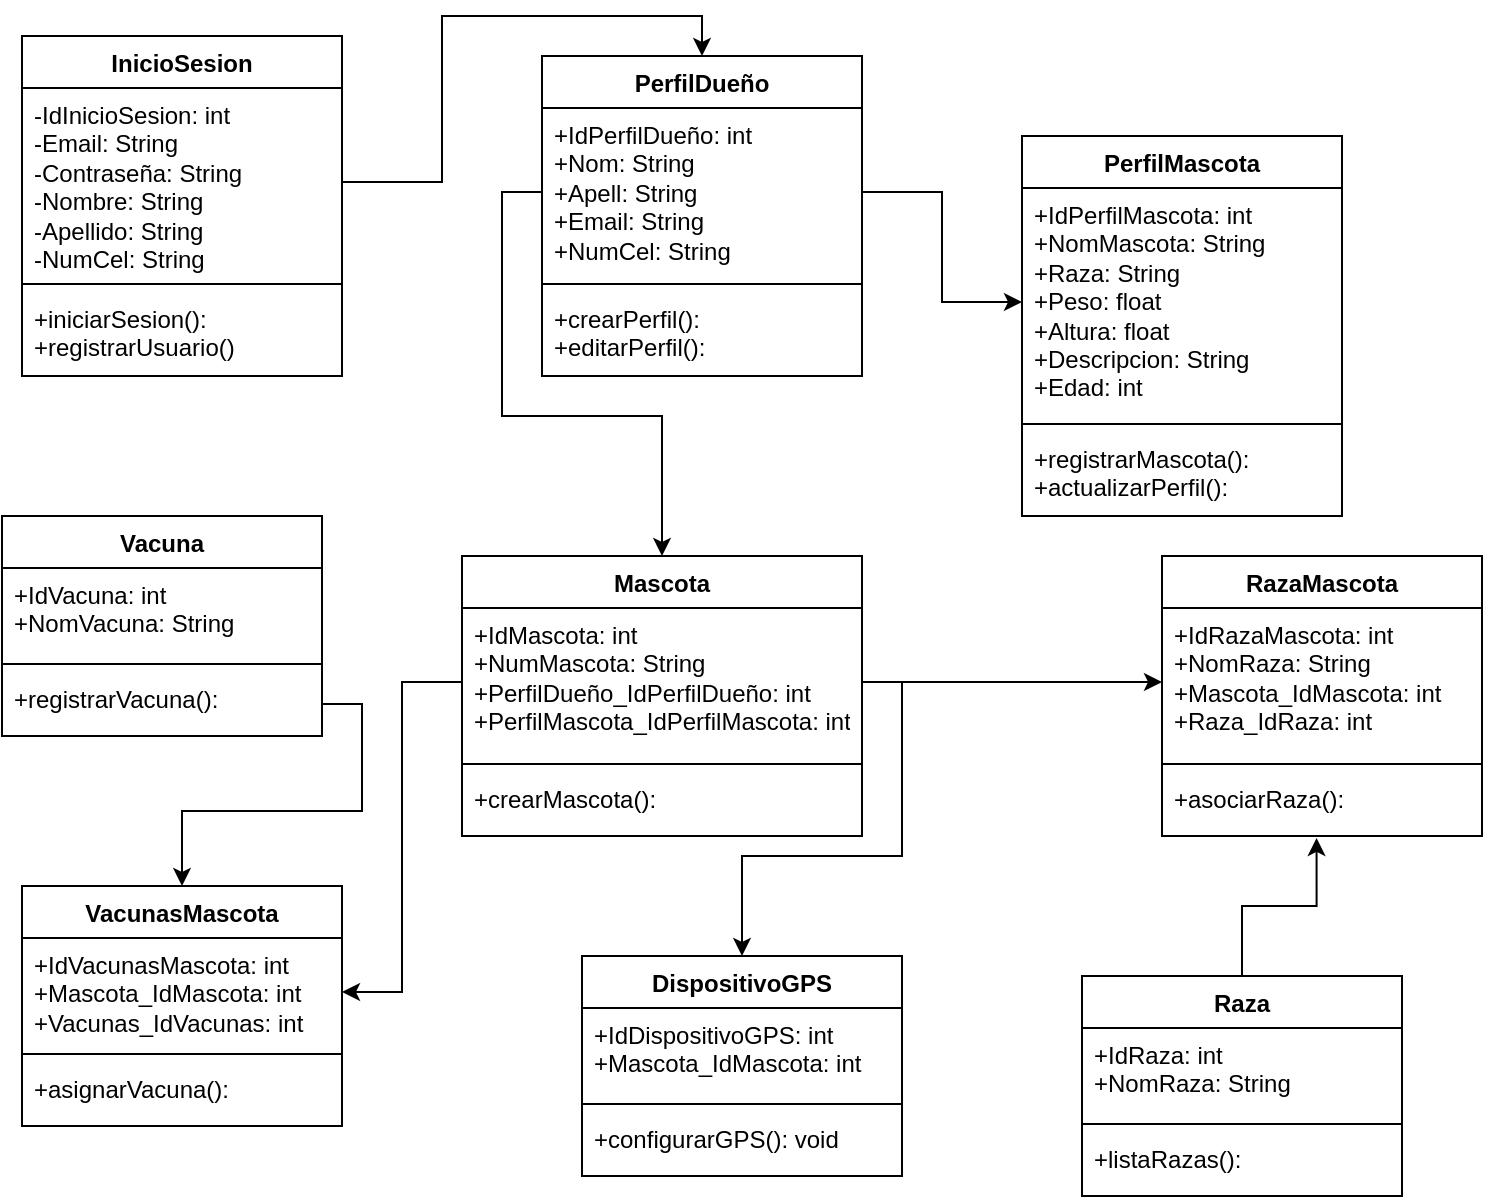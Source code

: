 <mxfile version="25.0.3">
  <diagram id="R2lEEEUBdFMjLlhIrx00" name="Page-1">
    <mxGraphModel dx="1191" dy="1547" grid="1" gridSize="10" guides="1" tooltips="1" connect="1" arrows="1" fold="1" page="1" pageScale="1" pageWidth="850" pageHeight="1100" math="0" shadow="0" extFonts="Permanent Marker^https://fonts.googleapis.com/css?family=Permanent+Marker">
      <root>
        <mxCell id="0" />
        <mxCell id="1" parent="0" />
        <mxCell id="fCaKnJJTgRYr6bCDVYci-5" value="InicioSesion" style="swimlane;fontStyle=1;align=center;verticalAlign=top;childLayout=stackLayout;horizontal=1;startSize=26;horizontalStack=0;resizeParent=1;resizeParentMax=0;resizeLast=0;collapsible=1;marginBottom=0;whiteSpace=wrap;html=1;" vertex="1" parent="1">
          <mxGeometry x="100" y="-190" width="160" height="170" as="geometry">
            <mxRectangle x="150" y="20" width="110" height="30" as="alternateBounds" />
          </mxGeometry>
        </mxCell>
        <mxCell id="fCaKnJJTgRYr6bCDVYci-6" value="&lt;span style=&quot;background-color: initial;&quot;&gt;-IdInicioSesion: int&lt;/span&gt;&lt;br style=&quot;background-color: initial;&quot;&gt;&lt;span style=&quot;background-color: initial;&quot;&gt;-Email: String&lt;/span&gt;&lt;br style=&quot;background-color: initial;&quot;&gt;&lt;span style=&quot;background-color: initial;&quot;&gt;-Contraseña: String&lt;/span&gt;&lt;br style=&quot;background-color: initial;&quot;&gt;&lt;span style=&quot;background-color: initial;&quot;&gt;-Nombre: String&lt;/span&gt;&lt;br style=&quot;background-color: initial;&quot;&gt;&lt;span style=&quot;background-color: initial;&quot;&gt;-Apellido: String&lt;/span&gt;&lt;br style=&quot;background-color: initial;&quot;&gt;&lt;span style=&quot;background-color: initial;&quot;&gt;-NumCel: String&lt;/span&gt;&lt;br&gt;&lt;li&gt;&lt;/li&gt;" style="text;strokeColor=none;fillColor=none;align=left;verticalAlign=top;spacingLeft=4;spacingRight=4;overflow=hidden;rotatable=0;points=[[0,0.5],[1,0.5]];portConstraint=eastwest;whiteSpace=wrap;html=1;" vertex="1" parent="fCaKnJJTgRYr6bCDVYci-5">
          <mxGeometry y="26" width="160" height="94" as="geometry" />
        </mxCell>
        <mxCell id="fCaKnJJTgRYr6bCDVYci-7" value="" style="line;strokeWidth=1;fillColor=none;align=left;verticalAlign=middle;spacingTop=-1;spacingLeft=3;spacingRight=3;rotatable=0;labelPosition=right;points=[];portConstraint=eastwest;strokeColor=inherit;" vertex="1" parent="fCaKnJJTgRYr6bCDVYci-5">
          <mxGeometry y="120" width="160" height="8" as="geometry" />
        </mxCell>
        <mxCell id="fCaKnJJTgRYr6bCDVYci-8" value="&lt;span style=&quot;background-color: initial;&quot;&gt;+iniciarSesion():&amp;nbsp;&lt;/span&gt;&lt;br&gt;&lt;span style=&quot;background-color: initial;&quot;&gt;+registrarUsuario()&lt;/span&gt;" style="text;strokeColor=none;fillColor=none;align=left;verticalAlign=top;spacingLeft=4;spacingRight=4;overflow=hidden;rotatable=0;points=[[0,0.5],[1,0.5]];portConstraint=eastwest;whiteSpace=wrap;html=1;" vertex="1" parent="fCaKnJJTgRYr6bCDVYci-5">
          <mxGeometry y="128" width="160" height="42" as="geometry" />
        </mxCell>
        <mxCell id="fCaKnJJTgRYr6bCDVYci-45" style="edgeStyle=orthogonalEdgeStyle;rounded=0;orthogonalLoop=1;jettySize=auto;html=1;exitX=0;exitY=0.5;exitDx=0;exitDy=0;" edge="1" parent="1" source="fCaKnJJTgRYr6bCDVYci-10" target="fCaKnJJTgRYr6bCDVYci-22">
          <mxGeometry relative="1" as="geometry" />
        </mxCell>
        <mxCell id="fCaKnJJTgRYr6bCDVYci-9" value="&lt;div&gt;PerfilDueño&lt;/div&gt;&lt;div&gt;&lt;br&gt;&lt;/div&gt;" style="swimlane;fontStyle=1;align=center;verticalAlign=top;childLayout=stackLayout;horizontal=1;startSize=26;horizontalStack=0;resizeParent=1;resizeParentMax=0;resizeLast=0;collapsible=1;marginBottom=0;whiteSpace=wrap;html=1;" vertex="1" parent="1">
          <mxGeometry x="360" y="-180" width="160" height="160" as="geometry">
            <mxRectangle x="150" y="20" width="110" height="30" as="alternateBounds" />
          </mxGeometry>
        </mxCell>
        <mxCell id="fCaKnJJTgRYr6bCDVYci-10" value="&lt;div&gt;+IdPerfilDueño: int&lt;/div&gt;&lt;div&gt;+Nom: String&lt;/div&gt;&lt;div&gt;+Apell: String&lt;/div&gt;&lt;div&gt;+Email: String&lt;br&gt;&lt;/div&gt;&lt;div&gt;&lt;span style=&quot;background-color: initial;&quot;&gt;+NumCel: String&lt;/span&gt;&lt;br&gt;&lt;/div&gt;" style="text;strokeColor=none;fillColor=none;align=left;verticalAlign=top;spacingLeft=4;spacingRight=4;overflow=hidden;rotatable=0;points=[[0,0.5],[1,0.5]];portConstraint=eastwest;whiteSpace=wrap;html=1;" vertex="1" parent="fCaKnJJTgRYr6bCDVYci-9">
          <mxGeometry y="26" width="160" height="84" as="geometry" />
        </mxCell>
        <mxCell id="fCaKnJJTgRYr6bCDVYci-11" value="" style="line;strokeWidth=1;fillColor=none;align=left;verticalAlign=middle;spacingTop=-1;spacingLeft=3;spacingRight=3;rotatable=0;labelPosition=right;points=[];portConstraint=eastwest;strokeColor=inherit;" vertex="1" parent="fCaKnJJTgRYr6bCDVYci-9">
          <mxGeometry y="110" width="160" height="8" as="geometry" />
        </mxCell>
        <mxCell id="fCaKnJJTgRYr6bCDVYci-12" value="&lt;span style=&quot;background-color: initial;&quot;&gt;+crearPerfil():&lt;/span&gt;&lt;div&gt;&lt;span style=&quot;background-color: initial;&quot;&gt;+editarPerfil():&lt;/span&gt;&lt;/div&gt;" style="text;strokeColor=none;fillColor=none;align=left;verticalAlign=top;spacingLeft=4;spacingRight=4;overflow=hidden;rotatable=0;points=[[0,0.5],[1,0.5]];portConstraint=eastwest;whiteSpace=wrap;html=1;" vertex="1" parent="fCaKnJJTgRYr6bCDVYci-9">
          <mxGeometry y="118" width="160" height="42" as="geometry" />
        </mxCell>
        <mxCell id="fCaKnJJTgRYr6bCDVYci-13" value="&lt;div&gt;PerfilMascota&lt;/div&gt;&lt;div&gt;&lt;br&gt;&lt;/div&gt;" style="swimlane;fontStyle=1;align=center;verticalAlign=top;childLayout=stackLayout;horizontal=1;startSize=26;horizontalStack=0;resizeParent=1;resizeParentMax=0;resizeLast=0;collapsible=1;marginBottom=0;whiteSpace=wrap;html=1;" vertex="1" parent="1">
          <mxGeometry x="600" y="-140" width="160" height="190" as="geometry">
            <mxRectangle x="150" y="20" width="110" height="30" as="alternateBounds" />
          </mxGeometry>
        </mxCell>
        <mxCell id="fCaKnJJTgRYr6bCDVYci-14" value="&lt;span style=&quot;background-color: initial;&quot;&gt;+IdPerfilMascota: int&lt;/span&gt;&lt;br&gt;&lt;span style=&quot;background-color: initial;&quot;&gt;+NomMascota: String&lt;/span&gt;&lt;br&gt;&lt;span style=&quot;background-color: initial;&quot;&gt;+Raza: String&lt;/span&gt;&lt;br&gt;&lt;span style=&quot;background-color: initial;&quot;&gt;+Peso: float&lt;/span&gt;&lt;br&gt;&lt;span style=&quot;background-color: initial;&quot;&gt;+Altura: float&lt;/span&gt;&lt;br&gt;&lt;span style=&quot;background-color: initial;&quot;&gt;+Descripcion: String&lt;/span&gt;&lt;br&gt;&lt;span style=&quot;background-color: initial;&quot;&gt;+Edad: int&lt;/span&gt;" style="text;strokeColor=none;fillColor=none;align=left;verticalAlign=top;spacingLeft=4;spacingRight=4;overflow=hidden;rotatable=0;points=[[0,0.5],[1,0.5]];portConstraint=eastwest;whiteSpace=wrap;html=1;" vertex="1" parent="fCaKnJJTgRYr6bCDVYci-13">
          <mxGeometry y="26" width="160" height="114" as="geometry" />
        </mxCell>
        <mxCell id="fCaKnJJTgRYr6bCDVYci-15" value="" style="line;strokeWidth=1;fillColor=none;align=left;verticalAlign=middle;spacingTop=-1;spacingLeft=3;spacingRight=3;rotatable=0;labelPosition=right;points=[];portConstraint=eastwest;strokeColor=inherit;" vertex="1" parent="fCaKnJJTgRYr6bCDVYci-13">
          <mxGeometry y="140" width="160" height="8" as="geometry" />
        </mxCell>
        <mxCell id="fCaKnJJTgRYr6bCDVYci-16" value="&lt;span style=&quot;background-color: initial;&quot;&gt;+registrarMascota():&amp;nbsp;&lt;/span&gt;&lt;br&gt;&lt;span style=&quot;background-color: initial;&quot;&gt;+actualizarPerfil():&amp;nbsp;&lt;/span&gt;" style="text;strokeColor=none;fillColor=none;align=left;verticalAlign=top;spacingLeft=4;spacingRight=4;overflow=hidden;rotatable=0;points=[[0,0.5],[1,0.5]];portConstraint=eastwest;whiteSpace=wrap;html=1;" vertex="1" parent="fCaKnJJTgRYr6bCDVYci-13">
          <mxGeometry y="148" width="160" height="42" as="geometry" />
        </mxCell>
        <mxCell id="fCaKnJJTgRYr6bCDVYci-18" value="&lt;div&gt;Vacuna&lt;/div&gt;&lt;div&gt;&lt;br&gt;&lt;/div&gt;" style="swimlane;fontStyle=1;align=center;verticalAlign=top;childLayout=stackLayout;horizontal=1;startSize=26;horizontalStack=0;resizeParent=1;resizeParentMax=0;resizeLast=0;collapsible=1;marginBottom=0;whiteSpace=wrap;html=1;" vertex="1" parent="1">
          <mxGeometry x="90" y="50" width="160" height="110" as="geometry">
            <mxRectangle x="150" y="20" width="110" height="30" as="alternateBounds" />
          </mxGeometry>
        </mxCell>
        <mxCell id="fCaKnJJTgRYr6bCDVYci-19" value="&lt;span style=&quot;background-color: initial;&quot;&gt;+IdVacuna: int&lt;/span&gt;&lt;br&gt;&lt;span style=&quot;background-color: initial;&quot;&gt;+NomVacuna: String&lt;/span&gt;" style="text;strokeColor=none;fillColor=none;align=left;verticalAlign=top;spacingLeft=4;spacingRight=4;overflow=hidden;rotatable=0;points=[[0,0.5],[1,0.5]];portConstraint=eastwest;whiteSpace=wrap;html=1;" vertex="1" parent="fCaKnJJTgRYr6bCDVYci-18">
          <mxGeometry y="26" width="160" height="44" as="geometry" />
        </mxCell>
        <mxCell id="fCaKnJJTgRYr6bCDVYci-20" value="" style="line;strokeWidth=1;fillColor=none;align=left;verticalAlign=middle;spacingTop=-1;spacingLeft=3;spacingRight=3;rotatable=0;labelPosition=right;points=[];portConstraint=eastwest;strokeColor=inherit;" vertex="1" parent="fCaKnJJTgRYr6bCDVYci-18">
          <mxGeometry y="70" width="160" height="8" as="geometry" />
        </mxCell>
        <mxCell id="fCaKnJJTgRYr6bCDVYci-21" value="&lt;div&gt;+registrarVacuna():&lt;/div&gt;" style="text;strokeColor=none;fillColor=none;align=left;verticalAlign=top;spacingLeft=4;spacingRight=4;overflow=hidden;rotatable=0;points=[[0,0.5],[1,0.5]];portConstraint=eastwest;whiteSpace=wrap;html=1;" vertex="1" parent="fCaKnJJTgRYr6bCDVYci-18">
          <mxGeometry y="78" width="160" height="32" as="geometry" />
        </mxCell>
        <mxCell id="fCaKnJJTgRYr6bCDVYci-22" value="&lt;div&gt;Mascota&lt;/div&gt;" style="swimlane;fontStyle=1;align=center;verticalAlign=top;childLayout=stackLayout;horizontal=1;startSize=26;horizontalStack=0;resizeParent=1;resizeParentMax=0;resizeLast=0;collapsible=1;marginBottom=0;whiteSpace=wrap;html=1;" vertex="1" parent="1">
          <mxGeometry x="320" y="70" width="200" height="140" as="geometry">
            <mxRectangle x="150" y="20" width="110" height="30" as="alternateBounds" />
          </mxGeometry>
        </mxCell>
        <mxCell id="fCaKnJJTgRYr6bCDVYci-23" value="&lt;div&gt;&lt;div&gt;+IdMascota: int&lt;/div&gt;&lt;div&gt;+NumMascota: String&lt;/div&gt;&lt;div&gt;+PerfilDueño_IdPerfilDueño: int&lt;/div&gt;&lt;div&gt;+PerfilMascota_IdPerfilMascota: int&lt;/div&gt;&lt;/div&gt;" style="text;strokeColor=none;fillColor=none;align=left;verticalAlign=top;spacingLeft=4;spacingRight=4;overflow=hidden;rotatable=0;points=[[0,0.5],[1,0.5]];portConstraint=eastwest;whiteSpace=wrap;html=1;" vertex="1" parent="fCaKnJJTgRYr6bCDVYci-22">
          <mxGeometry y="26" width="200" height="74" as="geometry" />
        </mxCell>
        <mxCell id="fCaKnJJTgRYr6bCDVYci-24" value="" style="line;strokeWidth=1;fillColor=none;align=left;verticalAlign=middle;spacingTop=-1;spacingLeft=3;spacingRight=3;rotatable=0;labelPosition=right;points=[];portConstraint=eastwest;strokeColor=inherit;" vertex="1" parent="fCaKnJJTgRYr6bCDVYci-22">
          <mxGeometry y="100" width="200" height="8" as="geometry" />
        </mxCell>
        <mxCell id="fCaKnJJTgRYr6bCDVYci-25" value="&lt;div&gt;+crearMascota():&amp;nbsp;&lt;/div&gt;&lt;div&gt;&lt;br&gt;&lt;/div&gt;" style="text;strokeColor=none;fillColor=none;align=left;verticalAlign=top;spacingLeft=4;spacingRight=4;overflow=hidden;rotatable=0;points=[[0,0.5],[1,0.5]];portConstraint=eastwest;whiteSpace=wrap;html=1;" vertex="1" parent="fCaKnJJTgRYr6bCDVYci-22">
          <mxGeometry y="108" width="200" height="32" as="geometry" />
        </mxCell>
        <mxCell id="fCaKnJJTgRYr6bCDVYci-26" value="&lt;div&gt;&lt;div&gt;VacunasMascota&lt;/div&gt;&lt;div&gt;&lt;br&gt;&lt;/div&gt;&lt;/div&gt;" style="swimlane;fontStyle=1;align=center;verticalAlign=top;childLayout=stackLayout;horizontal=1;startSize=26;horizontalStack=0;resizeParent=1;resizeParentMax=0;resizeLast=0;collapsible=1;marginBottom=0;whiteSpace=wrap;html=1;" vertex="1" parent="1">
          <mxGeometry x="100" y="235" width="160" height="120" as="geometry">
            <mxRectangle x="150" y="20" width="110" height="30" as="alternateBounds" />
          </mxGeometry>
        </mxCell>
        <mxCell id="fCaKnJJTgRYr6bCDVYci-27" value="&lt;span style=&quot;background-color: initial;&quot;&gt;+IdVacunasMascota: int&lt;/span&gt;&lt;br&gt;&lt;span style=&quot;background-color: initial;&quot;&gt;+Mascota_IdMascota: int&lt;/span&gt;&lt;br&gt;&lt;span style=&quot;background-color: initial;&quot;&gt;+Vacunas_IdVacunas: int&lt;/span&gt;" style="text;strokeColor=none;fillColor=none;align=left;verticalAlign=top;spacingLeft=4;spacingRight=4;overflow=hidden;rotatable=0;points=[[0,0.5],[1,0.5]];portConstraint=eastwest;whiteSpace=wrap;html=1;" vertex="1" parent="fCaKnJJTgRYr6bCDVYci-26">
          <mxGeometry y="26" width="160" height="54" as="geometry" />
        </mxCell>
        <mxCell id="fCaKnJJTgRYr6bCDVYci-28" value="" style="line;strokeWidth=1;fillColor=none;align=left;verticalAlign=middle;spacingTop=-1;spacingLeft=3;spacingRight=3;rotatable=0;labelPosition=right;points=[];portConstraint=eastwest;strokeColor=inherit;" vertex="1" parent="fCaKnJJTgRYr6bCDVYci-26">
          <mxGeometry y="80" width="160" height="8" as="geometry" />
        </mxCell>
        <mxCell id="fCaKnJJTgRYr6bCDVYci-29" value="&lt;div&gt;+asignarVacuna():&lt;/div&gt;&lt;div&gt;&lt;br&gt;&lt;/div&gt;" style="text;strokeColor=none;fillColor=none;align=left;verticalAlign=top;spacingLeft=4;spacingRight=4;overflow=hidden;rotatable=0;points=[[0,0.5],[1,0.5]];portConstraint=eastwest;whiteSpace=wrap;html=1;" vertex="1" parent="fCaKnJJTgRYr6bCDVYci-26">
          <mxGeometry y="88" width="160" height="32" as="geometry" />
        </mxCell>
        <mxCell id="fCaKnJJTgRYr6bCDVYci-30" value="&lt;div&gt;DispositivoGPS&lt;/div&gt;" style="swimlane;fontStyle=1;align=center;verticalAlign=top;childLayout=stackLayout;horizontal=1;startSize=26;horizontalStack=0;resizeParent=1;resizeParentMax=0;resizeLast=0;collapsible=1;marginBottom=0;whiteSpace=wrap;html=1;" vertex="1" parent="1">
          <mxGeometry x="380" y="270" width="160" height="110" as="geometry">
            <mxRectangle x="150" y="20" width="110" height="30" as="alternateBounds" />
          </mxGeometry>
        </mxCell>
        <mxCell id="fCaKnJJTgRYr6bCDVYci-31" value="&lt;div&gt;+IdDispositivoGPS: int&lt;/div&gt;&lt;div&gt;+Mascota_IdMascota: int&lt;/div&gt;" style="text;strokeColor=none;fillColor=none;align=left;verticalAlign=top;spacingLeft=4;spacingRight=4;overflow=hidden;rotatable=0;points=[[0,0.5],[1,0.5]];portConstraint=eastwest;whiteSpace=wrap;html=1;" vertex="1" parent="fCaKnJJTgRYr6bCDVYci-30">
          <mxGeometry y="26" width="160" height="44" as="geometry" />
        </mxCell>
        <mxCell id="fCaKnJJTgRYr6bCDVYci-32" value="" style="line;strokeWidth=1;fillColor=none;align=left;verticalAlign=middle;spacingTop=-1;spacingLeft=3;spacingRight=3;rotatable=0;labelPosition=right;points=[];portConstraint=eastwest;strokeColor=inherit;" vertex="1" parent="fCaKnJJTgRYr6bCDVYci-30">
          <mxGeometry y="70" width="160" height="8" as="geometry" />
        </mxCell>
        <mxCell id="fCaKnJJTgRYr6bCDVYci-33" value="&lt;div&gt;+configurarGPS(): void&lt;/div&gt;&lt;div&gt;&lt;br&gt;&lt;/div&gt;" style="text;strokeColor=none;fillColor=none;align=left;verticalAlign=top;spacingLeft=4;spacingRight=4;overflow=hidden;rotatable=0;points=[[0,0.5],[1,0.5]];portConstraint=eastwest;whiteSpace=wrap;html=1;" vertex="1" parent="fCaKnJJTgRYr6bCDVYci-30">
          <mxGeometry y="78" width="160" height="32" as="geometry" />
        </mxCell>
        <mxCell id="fCaKnJJTgRYr6bCDVYci-34" value="&lt;div&gt;&lt;div&gt;RazaMascota&lt;/div&gt;&lt;div&gt;&lt;br&gt;&lt;/div&gt;&lt;/div&gt;" style="swimlane;fontStyle=1;align=center;verticalAlign=top;childLayout=stackLayout;horizontal=1;startSize=26;horizontalStack=0;resizeParent=1;resizeParentMax=0;resizeLast=0;collapsible=1;marginBottom=0;whiteSpace=wrap;html=1;" vertex="1" parent="1">
          <mxGeometry x="670" y="70" width="160" height="140" as="geometry">
            <mxRectangle x="150" y="20" width="110" height="30" as="alternateBounds" />
          </mxGeometry>
        </mxCell>
        <mxCell id="fCaKnJJTgRYr6bCDVYci-35" value="&lt;div&gt;+IdRazaMascota: int&lt;/div&gt;&lt;div&gt;+NomRaza: String&lt;/div&gt;&lt;div&gt;+Mascota_IdMascota: int&lt;/div&gt;&lt;div&gt;+Raza_IdRaza: int&lt;/div&gt;" style="text;strokeColor=none;fillColor=none;align=left;verticalAlign=top;spacingLeft=4;spacingRight=4;overflow=hidden;rotatable=0;points=[[0,0.5],[1,0.5]];portConstraint=eastwest;whiteSpace=wrap;html=1;" vertex="1" parent="fCaKnJJTgRYr6bCDVYci-34">
          <mxGeometry y="26" width="160" height="74" as="geometry" />
        </mxCell>
        <mxCell id="fCaKnJJTgRYr6bCDVYci-36" value="" style="line;strokeWidth=1;fillColor=none;align=left;verticalAlign=middle;spacingTop=-1;spacingLeft=3;spacingRight=3;rotatable=0;labelPosition=right;points=[];portConstraint=eastwest;strokeColor=inherit;" vertex="1" parent="fCaKnJJTgRYr6bCDVYci-34">
          <mxGeometry y="100" width="160" height="8" as="geometry" />
        </mxCell>
        <mxCell id="fCaKnJJTgRYr6bCDVYci-37" value="&lt;div&gt;+asociarRaza():&lt;/div&gt;" style="text;strokeColor=none;fillColor=none;align=left;verticalAlign=top;spacingLeft=4;spacingRight=4;overflow=hidden;rotatable=0;points=[[0,0.5],[1,0.5]];portConstraint=eastwest;whiteSpace=wrap;html=1;" vertex="1" parent="fCaKnJJTgRYr6bCDVYci-34">
          <mxGeometry y="108" width="160" height="32" as="geometry" />
        </mxCell>
        <mxCell id="fCaKnJJTgRYr6bCDVYci-38" value="&lt;div&gt;Raza&lt;/div&gt;" style="swimlane;fontStyle=1;align=center;verticalAlign=top;childLayout=stackLayout;horizontal=1;startSize=26;horizontalStack=0;resizeParent=1;resizeParentMax=0;resizeLast=0;collapsible=1;marginBottom=0;whiteSpace=wrap;html=1;" vertex="1" parent="1">
          <mxGeometry x="630" y="280" width="160" height="110" as="geometry">
            <mxRectangle x="150" y="20" width="110" height="30" as="alternateBounds" />
          </mxGeometry>
        </mxCell>
        <mxCell id="fCaKnJJTgRYr6bCDVYci-39" value="&lt;div&gt;+IdRaza: int&lt;/div&gt;&lt;div&gt;+NomRaza: String&lt;/div&gt;" style="text;strokeColor=none;fillColor=none;align=left;verticalAlign=top;spacingLeft=4;spacingRight=4;overflow=hidden;rotatable=0;points=[[0,0.5],[1,0.5]];portConstraint=eastwest;whiteSpace=wrap;html=1;" vertex="1" parent="fCaKnJJTgRYr6bCDVYci-38">
          <mxGeometry y="26" width="160" height="44" as="geometry" />
        </mxCell>
        <mxCell id="fCaKnJJTgRYr6bCDVYci-40" value="" style="line;strokeWidth=1;fillColor=none;align=left;verticalAlign=middle;spacingTop=-1;spacingLeft=3;spacingRight=3;rotatable=0;labelPosition=right;points=[];portConstraint=eastwest;strokeColor=inherit;" vertex="1" parent="fCaKnJJTgRYr6bCDVYci-38">
          <mxGeometry y="70" width="160" height="8" as="geometry" />
        </mxCell>
        <mxCell id="fCaKnJJTgRYr6bCDVYci-41" value="&lt;div&gt;+listaRazas():&lt;/div&gt;" style="text;strokeColor=none;fillColor=none;align=left;verticalAlign=top;spacingLeft=4;spacingRight=4;overflow=hidden;rotatable=0;points=[[0,0.5],[1,0.5]];portConstraint=eastwest;whiteSpace=wrap;html=1;" vertex="1" parent="fCaKnJJTgRYr6bCDVYci-38">
          <mxGeometry y="78" width="160" height="32" as="geometry" />
        </mxCell>
        <mxCell id="fCaKnJJTgRYr6bCDVYci-42" style="edgeStyle=orthogonalEdgeStyle;rounded=0;orthogonalLoop=1;jettySize=auto;html=1;exitX=1;exitY=0.5;exitDx=0;exitDy=0;entryX=0.5;entryY=0;entryDx=0;entryDy=0;" edge="1" parent="1" source="fCaKnJJTgRYr6bCDVYci-6" target="fCaKnJJTgRYr6bCDVYci-9">
          <mxGeometry relative="1" as="geometry" />
        </mxCell>
        <mxCell id="fCaKnJJTgRYr6bCDVYci-43" style="edgeStyle=orthogonalEdgeStyle;rounded=0;orthogonalLoop=1;jettySize=auto;html=1;exitX=1;exitY=0.5;exitDx=0;exitDy=0;entryX=0;entryY=0.5;entryDx=0;entryDy=0;" edge="1" parent="1" source="fCaKnJJTgRYr6bCDVYci-10" target="fCaKnJJTgRYr6bCDVYci-14">
          <mxGeometry relative="1" as="geometry" />
        </mxCell>
        <mxCell id="fCaKnJJTgRYr6bCDVYci-48" style="edgeStyle=orthogonalEdgeStyle;rounded=0;orthogonalLoop=1;jettySize=auto;html=1;exitX=1;exitY=0.5;exitDx=0;exitDy=0;entryX=0.5;entryY=0;entryDx=0;entryDy=0;" edge="1" parent="1" source="fCaKnJJTgRYr6bCDVYci-23" target="fCaKnJJTgRYr6bCDVYci-30">
          <mxGeometry relative="1" as="geometry" />
        </mxCell>
        <mxCell id="fCaKnJJTgRYr6bCDVYci-50" style="edgeStyle=orthogonalEdgeStyle;rounded=0;orthogonalLoop=1;jettySize=auto;html=1;exitX=1;exitY=0.5;exitDx=0;exitDy=0;entryX=0;entryY=0.5;entryDx=0;entryDy=0;" edge="1" parent="1" source="fCaKnJJTgRYr6bCDVYci-23" target="fCaKnJJTgRYr6bCDVYci-35">
          <mxGeometry relative="1" as="geometry" />
        </mxCell>
        <mxCell id="fCaKnJJTgRYr6bCDVYci-51" style="edgeStyle=orthogonalEdgeStyle;rounded=0;orthogonalLoop=1;jettySize=auto;html=1;exitX=0.5;exitY=0;exitDx=0;exitDy=0;entryX=0.483;entryY=1.031;entryDx=0;entryDy=0;entryPerimeter=0;" edge="1" parent="1" source="fCaKnJJTgRYr6bCDVYci-38" target="fCaKnJJTgRYr6bCDVYci-37">
          <mxGeometry relative="1" as="geometry" />
        </mxCell>
        <mxCell id="fCaKnJJTgRYr6bCDVYci-53" style="edgeStyle=orthogonalEdgeStyle;rounded=0;orthogonalLoop=1;jettySize=auto;html=1;exitX=1;exitY=0.5;exitDx=0;exitDy=0;" edge="1" parent="1" source="fCaKnJJTgRYr6bCDVYci-21" target="fCaKnJJTgRYr6bCDVYci-26">
          <mxGeometry relative="1" as="geometry" />
        </mxCell>
        <mxCell id="fCaKnJJTgRYr6bCDVYci-54" style="edgeStyle=orthogonalEdgeStyle;rounded=0;orthogonalLoop=1;jettySize=auto;html=1;exitX=0;exitY=0.5;exitDx=0;exitDy=0;" edge="1" parent="1" source="fCaKnJJTgRYr6bCDVYci-23" target="fCaKnJJTgRYr6bCDVYci-27">
          <mxGeometry relative="1" as="geometry" />
        </mxCell>
      </root>
    </mxGraphModel>
  </diagram>
</mxfile>

